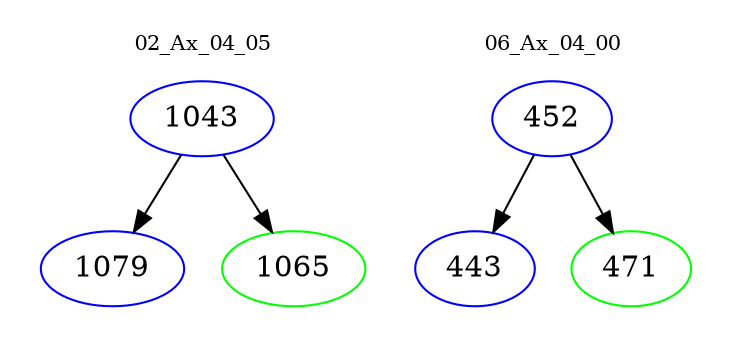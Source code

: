 digraph{
subgraph cluster_0 {
color = white
label = "02_Ax_04_05";
fontsize=10;
T0_1043 [label="1043", color="blue"]
T0_1043 -> T0_1079 [color="black"]
T0_1079 [label="1079", color="blue"]
T0_1043 -> T0_1065 [color="black"]
T0_1065 [label="1065", color="green"]
}
subgraph cluster_1 {
color = white
label = "06_Ax_04_00";
fontsize=10;
T1_452 [label="452", color="blue"]
T1_452 -> T1_443 [color="black"]
T1_443 [label="443", color="blue"]
T1_452 -> T1_471 [color="black"]
T1_471 [label="471", color="green"]
}
}
